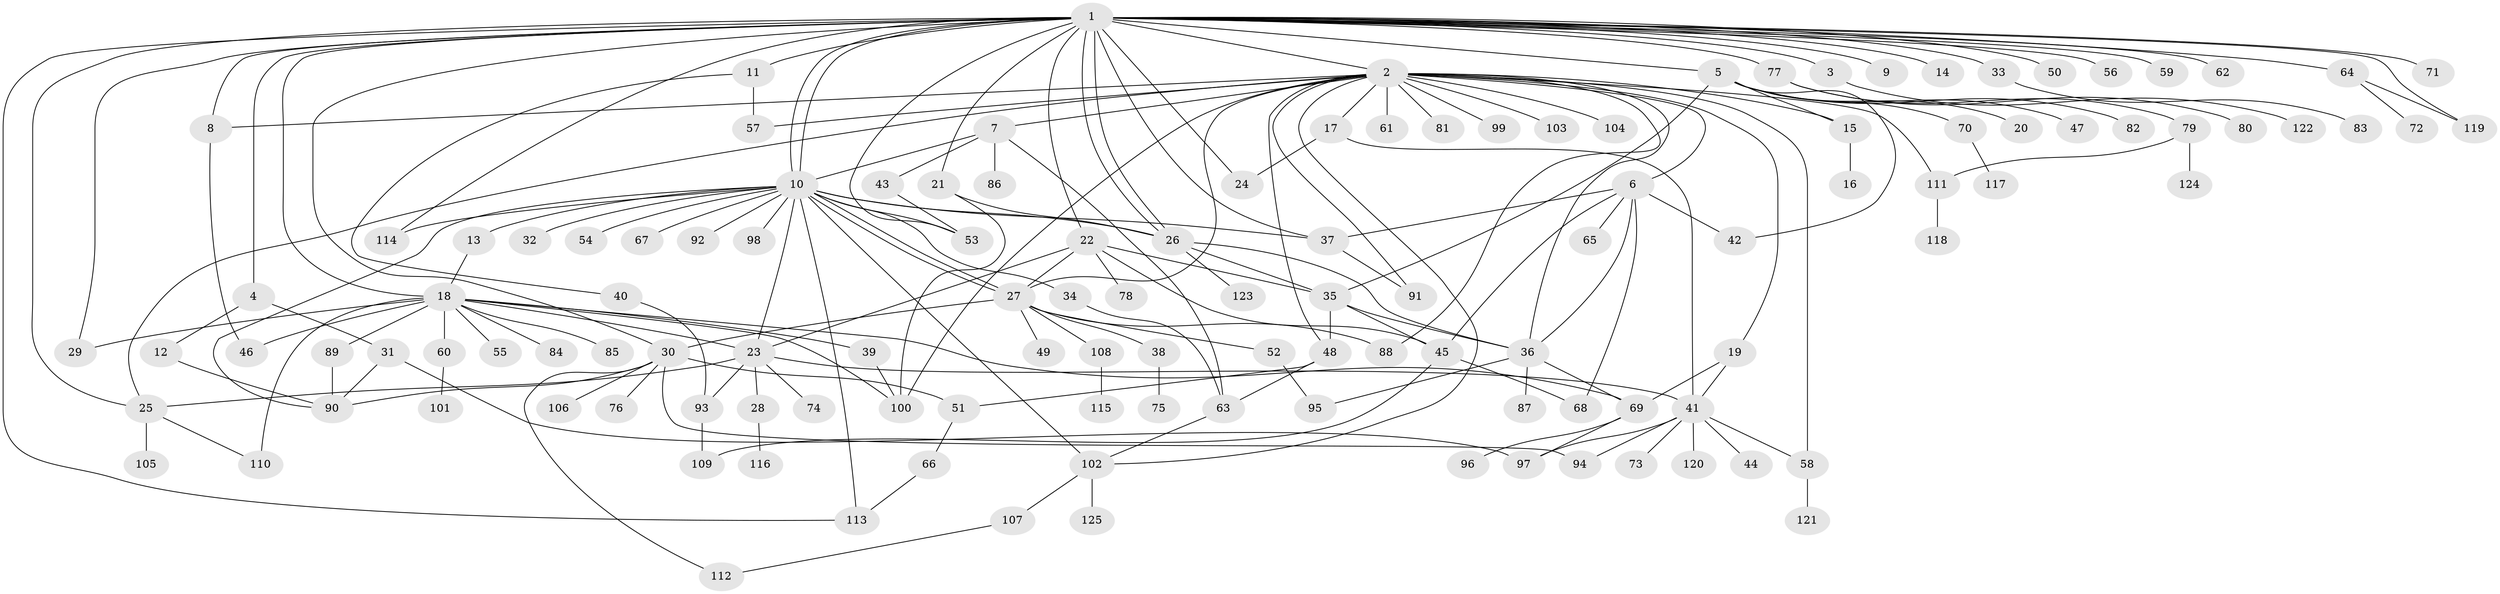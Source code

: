 // Generated by graph-tools (version 1.1) at 2025/49/03/09/25 03:49:53]
// undirected, 125 vertices, 190 edges
graph export_dot {
graph [start="1"]
  node [color=gray90,style=filled];
  1;
  2;
  3;
  4;
  5;
  6;
  7;
  8;
  9;
  10;
  11;
  12;
  13;
  14;
  15;
  16;
  17;
  18;
  19;
  20;
  21;
  22;
  23;
  24;
  25;
  26;
  27;
  28;
  29;
  30;
  31;
  32;
  33;
  34;
  35;
  36;
  37;
  38;
  39;
  40;
  41;
  42;
  43;
  44;
  45;
  46;
  47;
  48;
  49;
  50;
  51;
  52;
  53;
  54;
  55;
  56;
  57;
  58;
  59;
  60;
  61;
  62;
  63;
  64;
  65;
  66;
  67;
  68;
  69;
  70;
  71;
  72;
  73;
  74;
  75;
  76;
  77;
  78;
  79;
  80;
  81;
  82;
  83;
  84;
  85;
  86;
  87;
  88;
  89;
  90;
  91;
  92;
  93;
  94;
  95;
  96;
  97;
  98;
  99;
  100;
  101;
  102;
  103;
  104;
  105;
  106;
  107;
  108;
  109;
  110;
  111;
  112;
  113;
  114;
  115;
  116;
  117;
  118;
  119;
  120;
  121;
  122;
  123;
  124;
  125;
  1 -- 2;
  1 -- 3;
  1 -- 4;
  1 -- 5;
  1 -- 8;
  1 -- 9;
  1 -- 10;
  1 -- 10;
  1 -- 11;
  1 -- 14;
  1 -- 18;
  1 -- 21;
  1 -- 22;
  1 -- 24;
  1 -- 25;
  1 -- 26;
  1 -- 26;
  1 -- 29;
  1 -- 30;
  1 -- 33;
  1 -- 37;
  1 -- 50;
  1 -- 53;
  1 -- 56;
  1 -- 59;
  1 -- 62;
  1 -- 64;
  1 -- 71;
  1 -- 77;
  1 -- 113;
  1 -- 114;
  1 -- 119;
  2 -- 6;
  2 -- 7;
  2 -- 8;
  2 -- 15;
  2 -- 17;
  2 -- 19;
  2 -- 25;
  2 -- 27;
  2 -- 36;
  2 -- 48;
  2 -- 57;
  2 -- 58;
  2 -- 61;
  2 -- 81;
  2 -- 88;
  2 -- 91;
  2 -- 99;
  2 -- 100;
  2 -- 102;
  2 -- 103;
  2 -- 104;
  2 -- 111;
  3 -- 122;
  4 -- 12;
  4 -- 31;
  5 -- 15;
  5 -- 20;
  5 -- 35;
  5 -- 42;
  5 -- 47;
  5 -- 70;
  5 -- 82;
  6 -- 36;
  6 -- 37;
  6 -- 42;
  6 -- 45;
  6 -- 65;
  6 -- 68;
  7 -- 10;
  7 -- 43;
  7 -- 63;
  7 -- 86;
  8 -- 46;
  10 -- 13;
  10 -- 23;
  10 -- 26;
  10 -- 27;
  10 -- 27;
  10 -- 32;
  10 -- 34;
  10 -- 37;
  10 -- 53;
  10 -- 54;
  10 -- 67;
  10 -- 90;
  10 -- 92;
  10 -- 98;
  10 -- 102;
  10 -- 113;
  10 -- 114;
  11 -- 40;
  11 -- 57;
  12 -- 90;
  13 -- 18;
  15 -- 16;
  17 -- 24;
  17 -- 41;
  18 -- 23;
  18 -- 29;
  18 -- 39;
  18 -- 46;
  18 -- 55;
  18 -- 60;
  18 -- 69;
  18 -- 84;
  18 -- 85;
  18 -- 89;
  18 -- 100;
  18 -- 110;
  19 -- 41;
  19 -- 69;
  21 -- 26;
  21 -- 100;
  22 -- 23;
  22 -- 27;
  22 -- 35;
  22 -- 45;
  22 -- 78;
  23 -- 25;
  23 -- 28;
  23 -- 41;
  23 -- 74;
  23 -- 93;
  25 -- 105;
  25 -- 110;
  26 -- 35;
  26 -- 36;
  26 -- 123;
  27 -- 30;
  27 -- 38;
  27 -- 49;
  27 -- 52;
  27 -- 88;
  27 -- 108;
  28 -- 116;
  30 -- 51;
  30 -- 76;
  30 -- 90;
  30 -- 94;
  30 -- 106;
  30 -- 112;
  31 -- 90;
  31 -- 97;
  33 -- 83;
  34 -- 63;
  35 -- 36;
  35 -- 45;
  35 -- 48;
  36 -- 69;
  36 -- 87;
  36 -- 95;
  37 -- 91;
  38 -- 75;
  39 -- 100;
  40 -- 93;
  41 -- 44;
  41 -- 58;
  41 -- 73;
  41 -- 94;
  41 -- 97;
  41 -- 120;
  43 -- 53;
  45 -- 68;
  45 -- 109;
  48 -- 51;
  48 -- 63;
  51 -- 66;
  52 -- 95;
  58 -- 121;
  60 -- 101;
  63 -- 102;
  64 -- 72;
  64 -- 119;
  66 -- 113;
  69 -- 96;
  69 -- 97;
  70 -- 117;
  77 -- 79;
  77 -- 80;
  79 -- 111;
  79 -- 124;
  89 -- 90;
  93 -- 109;
  102 -- 107;
  102 -- 125;
  107 -- 112;
  108 -- 115;
  111 -- 118;
}
